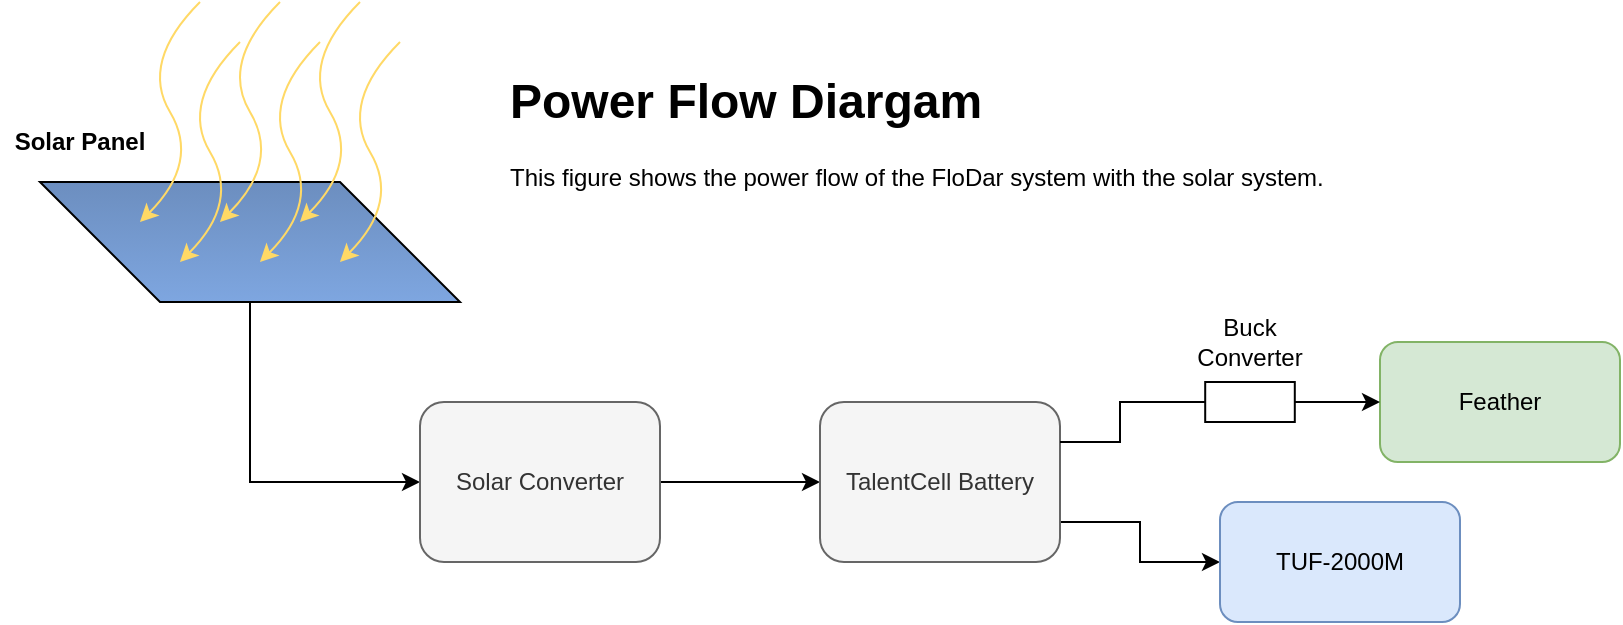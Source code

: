 <mxfile version="14.6.13" type="device"><diagram id="GBPDh6XkoZA8IMhbvVaB" name="Page-1"><mxGraphModel dx="981" dy="567" grid="1" gridSize="10" guides="1" tooltips="1" connect="1" arrows="1" fold="1" page="1" pageScale="1" pageWidth="850" pageHeight="1100" math="0" shadow="0"><root><mxCell id="0"/><mxCell id="1" parent="0"/><mxCell id="hqUBeCW4l_TrwMlSP0xA-11" style="edgeStyle=orthogonalEdgeStyle;rounded=0;orthogonalLoop=1;jettySize=auto;html=1;exitX=0.5;exitY=0;exitDx=0;exitDy=0;entryX=0;entryY=0.5;entryDx=0;entryDy=0;" edge="1" parent="1" source="hqUBeCW4l_TrwMlSP0xA-1" target="hqUBeCW4l_TrwMlSP0xA-10"><mxGeometry relative="1" as="geometry"/></mxCell><mxCell id="hqUBeCW4l_TrwMlSP0xA-1" value="" style="shape=parallelogram;perimeter=parallelogramPerimeter;whiteSpace=wrap;html=1;fixedSize=1;size=60;direction=west;flipH=1;fillColor=#7EA6E0;gradientColor=#6C8EBF;" vertex="1" parent="1"><mxGeometry x="50" y="130" width="210" height="60" as="geometry"/></mxCell><mxCell id="hqUBeCW4l_TrwMlSP0xA-2" value="" style="curved=1;endArrow=classic;html=1;strokeWidth=1;strokeColor=#FFD966;" edge="1" parent="1"><mxGeometry width="50" height="50" relative="1" as="geometry"><mxPoint x="130" y="40" as="sourcePoint"/><mxPoint x="100" y="150" as="targetPoint"/><Array as="points"><mxPoint x="100" y="70"/><mxPoint x="130" y="120"/></Array></mxGeometry></mxCell><mxCell id="hqUBeCW4l_TrwMlSP0xA-3" value="" style="curved=1;endArrow=classic;html=1;strokeWidth=1;strokeColor=#FFD966;" edge="1" parent="1"><mxGeometry width="50" height="50" relative="1" as="geometry"><mxPoint x="170" y="40" as="sourcePoint"/><mxPoint x="140" y="150" as="targetPoint"/><Array as="points"><mxPoint x="140" y="70"/><mxPoint x="170" y="120"/></Array></mxGeometry></mxCell><mxCell id="hqUBeCW4l_TrwMlSP0xA-4" value="" style="curved=1;endArrow=classic;html=1;strokeWidth=1;strokeColor=#FFD966;" edge="1" parent="1"><mxGeometry width="50" height="50" relative="1" as="geometry"><mxPoint x="210" y="40" as="sourcePoint"/><mxPoint x="180" y="150" as="targetPoint"/><Array as="points"><mxPoint x="180" y="70"/><mxPoint x="210" y="120"/></Array></mxGeometry></mxCell><mxCell id="hqUBeCW4l_TrwMlSP0xA-5" value="" style="curved=1;endArrow=classic;html=1;strokeWidth=1;strokeColor=#FFD966;" edge="1" parent="1"><mxGeometry width="50" height="50" relative="1" as="geometry"><mxPoint x="150" y="60" as="sourcePoint"/><mxPoint x="120" y="170" as="targetPoint"/><Array as="points"><mxPoint x="120" y="90"/><mxPoint x="150" y="140"/></Array></mxGeometry></mxCell><mxCell id="hqUBeCW4l_TrwMlSP0xA-6" value="" style="curved=1;endArrow=classic;html=1;strokeWidth=1;strokeColor=#FFD966;" edge="1" parent="1"><mxGeometry width="50" height="50" relative="1" as="geometry"><mxPoint x="190" y="60" as="sourcePoint"/><mxPoint x="160" y="170" as="targetPoint"/><Array as="points"><mxPoint x="160" y="90"/><mxPoint x="190" y="140"/></Array></mxGeometry></mxCell><mxCell id="hqUBeCW4l_TrwMlSP0xA-7" value="" style="curved=1;endArrow=classic;html=1;strokeWidth=1;strokeColor=#FFD966;" edge="1" parent="1"><mxGeometry width="50" height="50" relative="1" as="geometry"><mxPoint x="230" y="60" as="sourcePoint"/><mxPoint x="200" y="170" as="targetPoint"/><Array as="points"><mxPoint x="200" y="90"/><mxPoint x="230" y="140"/></Array></mxGeometry></mxCell><mxCell id="hqUBeCW4l_TrwMlSP0xA-8" value="&lt;b&gt;Solar Panel&lt;/b&gt;" style="text;html=1;strokeColor=none;fillColor=none;align=center;verticalAlign=middle;whiteSpace=wrap;rounded=0;opacity=70;" vertex="1" parent="1"><mxGeometry x="30" y="100" width="80" height="20" as="geometry"/></mxCell><mxCell id="hqUBeCW4l_TrwMlSP0xA-21" style="edgeStyle=orthogonalEdgeStyle;rounded=0;orthogonalLoop=1;jettySize=auto;html=1;exitX=1;exitY=0.5;exitDx=0;exitDy=0;entryX=0;entryY=0.5;entryDx=0;entryDy=0;" edge="1" parent="1" source="hqUBeCW4l_TrwMlSP0xA-10" target="hqUBeCW4l_TrwMlSP0xA-20"><mxGeometry relative="1" as="geometry"/></mxCell><mxCell id="hqUBeCW4l_TrwMlSP0xA-10" value="Solar Converter" style="rounded=1;whiteSpace=wrap;html=1;fillColor=#f5f5f5;strokeColor=#666666;fontColor=#333333;" vertex="1" parent="1"><mxGeometry x="240" y="240" width="120" height="80" as="geometry"/></mxCell><mxCell id="hqUBeCW4l_TrwMlSP0xA-28" style="edgeStyle=orthogonalEdgeStyle;rounded=0;orthogonalLoop=1;jettySize=auto;html=1;exitX=1;exitY=0.75;exitDx=0;exitDy=0;entryX=0;entryY=0.5;entryDx=0;entryDy=0;" edge="1" parent="1" source="hqUBeCW4l_TrwMlSP0xA-20" target="hqUBeCW4l_TrwMlSP0xA-23"><mxGeometry relative="1" as="geometry"/></mxCell><mxCell id="hqUBeCW4l_TrwMlSP0xA-20" value="TalentCell Battery" style="rounded=1;whiteSpace=wrap;html=1;fillColor=#f5f5f5;strokeColor=#666666;fontColor=#333333;" vertex="1" parent="1"><mxGeometry x="440" y="240" width="120" height="80" as="geometry"/></mxCell><mxCell id="hqUBeCW4l_TrwMlSP0xA-22" value="Feather" style="rounded=1;whiteSpace=wrap;html=1;fillColor=#d5e8d4;strokeColor=#82b366;" vertex="1" parent="1"><mxGeometry x="720" y="210" width="120" height="60" as="geometry"/></mxCell><mxCell id="hqUBeCW4l_TrwMlSP0xA-23" value="TUF-2000M" style="rounded=1;whiteSpace=wrap;html=1;fillColor=#dae8fc;strokeColor=#6c8ebf;" vertex="1" parent="1"><mxGeometry x="640" y="290" width="120" height="60" as="geometry"/></mxCell><mxCell id="hqUBeCW4l_TrwMlSP0xA-32" style="edgeStyle=orthogonalEdgeStyle;rounded=0;orthogonalLoop=1;jettySize=auto;html=1;exitX=1;exitY=0.5;exitDx=0;exitDy=0;exitPerimeter=0;entryX=0;entryY=0.5;entryDx=0;entryDy=0;" edge="1" parent="1" source="hqUBeCW4l_TrwMlSP0xA-31" target="hqUBeCW4l_TrwMlSP0xA-22"><mxGeometry relative="1" as="geometry"/></mxCell><mxCell id="hqUBeCW4l_TrwMlSP0xA-34" style="edgeStyle=orthogonalEdgeStyle;rounded=0;orthogonalLoop=1;jettySize=auto;html=1;exitX=0;exitY=0.5;exitDx=0;exitDy=0;exitPerimeter=0;entryX=1;entryY=0.25;entryDx=0;entryDy=0;endArrow=none;endFill=0;" edge="1" parent="1" source="hqUBeCW4l_TrwMlSP0xA-31" target="hqUBeCW4l_TrwMlSP0xA-20"><mxGeometry relative="1" as="geometry"/></mxCell><mxCell id="hqUBeCW4l_TrwMlSP0xA-31" value="" style="pointerEvents=1;verticalLabelPosition=bottom;shadow=0;dashed=0;align=center;html=1;verticalAlign=top;shape=mxgraph.electrical.resistors.resistor_1;" vertex="1" parent="1"><mxGeometry x="620" y="230" width="70" height="20" as="geometry"/></mxCell><mxCell id="hqUBeCW4l_TrwMlSP0xA-35" value="Buck Converter" style="text;html=1;strokeColor=none;fillColor=none;align=center;verticalAlign=middle;whiteSpace=wrap;rounded=0;" vertex="1" parent="1"><mxGeometry x="635" y="200" width="40" height="20" as="geometry"/></mxCell><mxCell id="hqUBeCW4l_TrwMlSP0xA-36" value="&lt;h1&gt;Power Flow Diargam&lt;/h1&gt;&lt;p&gt;This figure shows the power flow of the FloDar system with the solar system.&lt;/p&gt;" style="text;html=1;strokeColor=none;fillColor=none;spacing=5;spacingTop=-20;whiteSpace=wrap;overflow=hidden;rounded=0;" vertex="1" parent="1"><mxGeometry x="280" y="70" width="470" height="110" as="geometry"/></mxCell></root></mxGraphModel></diagram></mxfile>